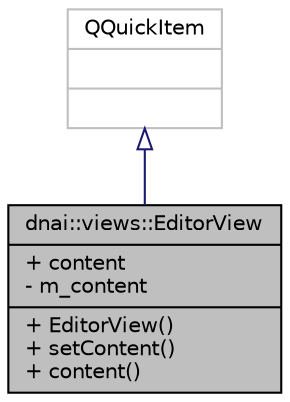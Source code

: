 digraph "dnai::views::EditorView"
{
  edge [fontname="Helvetica",fontsize="10",labelfontname="Helvetica",labelfontsize="10"];
  node [fontname="Helvetica",fontsize="10",shape=record];
  Node1 [label="{dnai::views::EditorView\n|+ content\l- m_content\l|+ EditorView()\l+ setContent()\l+ content()\l}",height=0.2,width=0.4,color="black", fillcolor="grey75", style="filled", fontcolor="black"];
  Node2 -> Node1 [dir="back",color="midnightblue",fontsize="10",style="solid",arrowtail="onormal",fontname="Helvetica"];
  Node2 [label="{QQuickItem\n||}",height=0.2,width=0.4,color="grey75", fillcolor="white", style="filled"];
}
